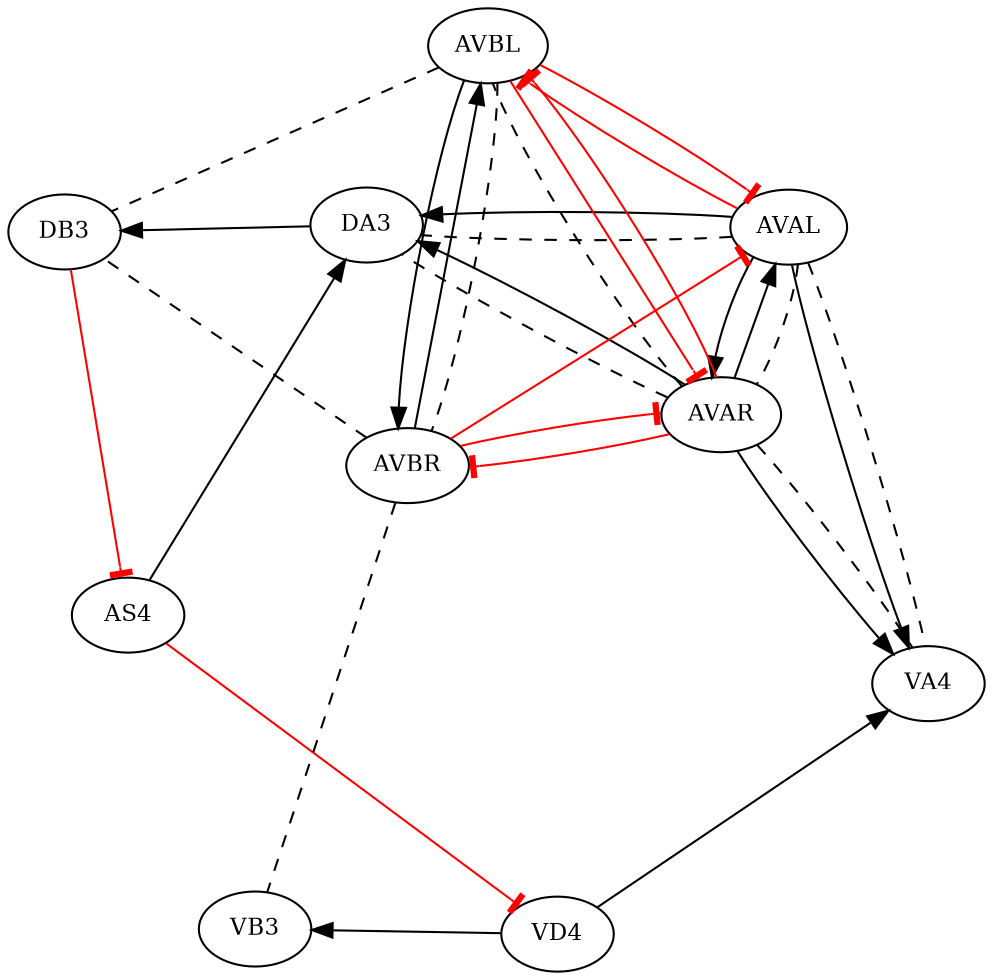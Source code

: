 digraph exp {
graph [layout = neato];
splines=true; sep="+25,25"; overlap=false; fontsize=12;
node [fontsize=11]; AS4; AVAL; AVAR; AVBL; AVBR; DA3; DB3; VA4; VB3; VD4; 
AVAL -> AVAR [style="dashed" minlen=2 arrowhead="none"];
AVAL -> DA3 [style="dashed" minlen=2 arrowhead="none"];
AVAL -> VA4 [style="dashed" minlen=2 arrowhead="none"];
AVAR -> AVBL [style="dashed" minlen=2 arrowhead="none"];
AVAR -> DA3 [style="dashed" minlen=2 arrowhead="none"];
AVAR -> VA4 [style="dashed" minlen=2 arrowhead="none"];
AVBL -> AVBR [style="dashed" minlen=2 arrowhead="none"];
AVBL -> DB3 [style="dashed" minlen=2 arrowhead="none"];
AVBR -> DB3 [style="dashed" minlen=2 arrowhead="none"];
AVBR -> VB3 [style="dashed" minlen=2 arrowhead="none"];
AVAL -> AVAR [minlen=2 color="black"];
AVAL -> AVBL [minlen=2 color=red arrowhead="tee"];
AVAL -> DA3 [minlen=2 color="black"];
AVAL -> VA4 [minlen=2 color="black"];
AVAR -> AVAL [minlen=2 color="black"];
AVAR -> AVBL [minlen=2 color=red arrowhead="tee"];
AVAR -> AVBR [minlen=2 color=red arrowhead="tee"];
AVAR -> DA3 [minlen=2 color="black"];
AVAR -> VA4 [minlen=2 color="black"];
AVBL -> AVAL [minlen=2 color=red arrowhead="tee"];
AVBL -> AVAR [minlen=2 color=red arrowhead="tee"];
AVBL -> AVBR [minlen=2 color="black"];
AVBR -> AVAL [minlen=2 color=red arrowhead="tee"];
AVBR -> AVAR [minlen=2 color=red arrowhead="tee"];
AVBR -> AVBL [minlen=2 color="black"];
DA3 -> DB3 [minlen=2 color="black"];
DB3 -> AS4 [minlen=2 color=red arrowhead="tee"];
AS4 -> DA3 [minlen=2 color="black"];
AS4 -> VD4 [minlen=2 color=red arrowhead="tee"];
VD4 -> VA4 [minlen=2 color="black"];
VD4 -> VB3 [minlen=2 color="black"];
}
